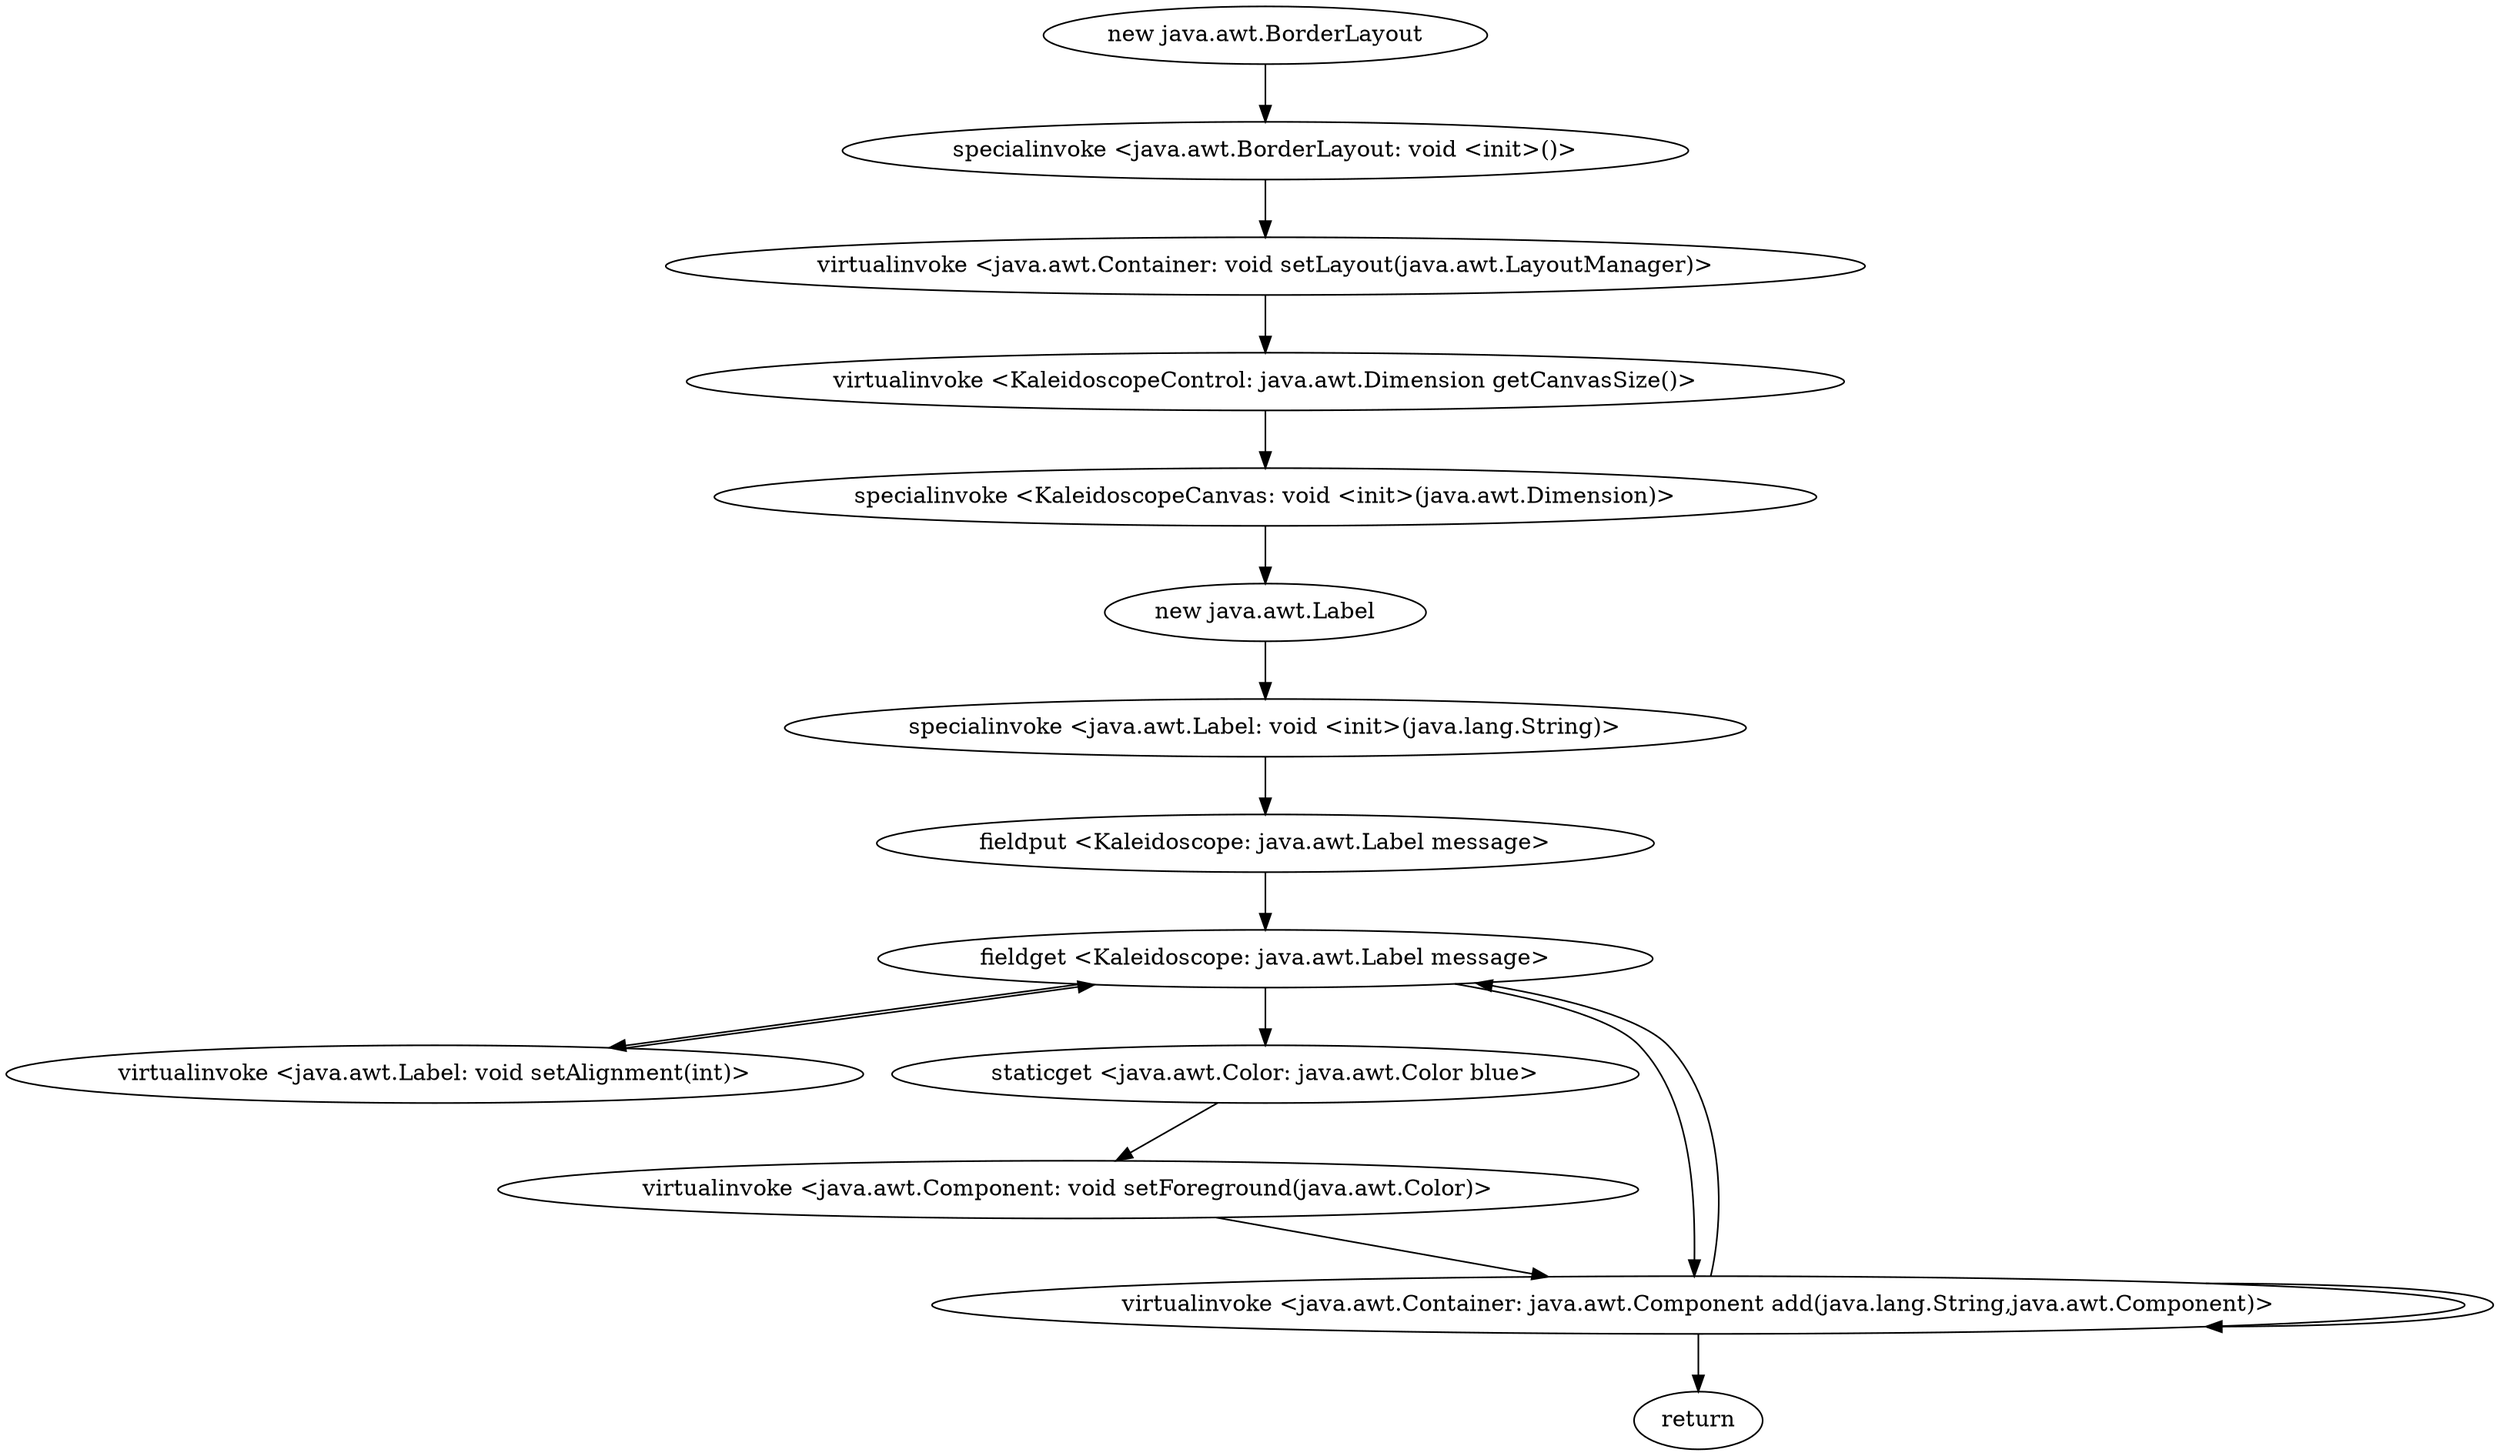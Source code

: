 digraph "" {
"new java.awt.BorderLayout";
 "new java.awt.BorderLayout"->"specialinvoke <java.awt.BorderLayout: void <init>()>";
 "specialinvoke <java.awt.BorderLayout: void <init>()>"->"virtualinvoke <java.awt.Container: void setLayout(java.awt.LayoutManager)>";
 "virtualinvoke <java.awt.Container: void setLayout(java.awt.LayoutManager)>"->"virtualinvoke <KaleidoscopeControl: java.awt.Dimension getCanvasSize()>";
 "virtualinvoke <KaleidoscopeControl: java.awt.Dimension getCanvasSize()>"->"specialinvoke <KaleidoscopeCanvas: void <init>(java.awt.Dimension)>";
 "specialinvoke <KaleidoscopeCanvas: void <init>(java.awt.Dimension)>"->"new java.awt.Label";
 "new java.awt.Label"->"specialinvoke <java.awt.Label: void <init>(java.lang.String)>";
 "specialinvoke <java.awt.Label: void <init>(java.lang.String)>"->"fieldput <Kaleidoscope: java.awt.Label message>";
 "fieldput <Kaleidoscope: java.awt.Label message>"->"fieldget <Kaleidoscope: java.awt.Label message>";
 "fieldget <Kaleidoscope: java.awt.Label message>"->"virtualinvoke <java.awt.Label: void setAlignment(int)>";
 "virtualinvoke <java.awt.Label: void setAlignment(int)>"->"fieldget <Kaleidoscope: java.awt.Label message>";
 "fieldget <Kaleidoscope: java.awt.Label message>"->"staticget <java.awt.Color: java.awt.Color blue>";
 "staticget <java.awt.Color: java.awt.Color blue>"->"virtualinvoke <java.awt.Component: void setForeground(java.awt.Color)>";
 "virtualinvoke <java.awt.Component: void setForeground(java.awt.Color)>"->"virtualinvoke <java.awt.Container: java.awt.Component add(java.lang.String,java.awt.Component)>";
 "virtualinvoke <java.awt.Container: java.awt.Component add(java.lang.String,java.awt.Component)>"->"fieldget <Kaleidoscope: java.awt.Label message>";
 "fieldget <Kaleidoscope: java.awt.Label message>"->"virtualinvoke <java.awt.Container: java.awt.Component add(java.lang.String,java.awt.Component)>";
 "virtualinvoke <java.awt.Container: java.awt.Component add(java.lang.String,java.awt.Component)>"->"virtualinvoke <java.awt.Container: java.awt.Component add(java.lang.String,java.awt.Component)>";
 "virtualinvoke <java.awt.Container: java.awt.Component add(java.lang.String,java.awt.Component)>"->"return";
}
